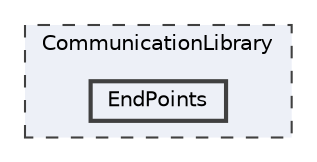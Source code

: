 digraph "CommunicationLibrary/EndPoints"
{
 // LATEX_PDF_SIZE
  bgcolor="transparent";
  edge [fontname=Helvetica,fontsize=10,labelfontname=Helvetica,labelfontsize=10];
  node [fontname=Helvetica,fontsize=10,shape=box,height=0.2,width=0.4];
  compound=true
  subgraph clusterdir_09bacaa5f41a1292cd7c9ca32099ac35 {
    graph [ bgcolor="#edf0f7", pencolor="grey25", label="CommunicationLibrary", fontname=Helvetica,fontsize=10 style="filled,dashed", URL="dir_09bacaa5f41a1292cd7c9ca32099ac35.html",tooltip=""]
  dir_25a5ee511c9a6a1279b4965259c6a26f [label="EndPoints", fillcolor="#edf0f7", color="grey25", style="filled,bold", URL="dir_25a5ee511c9a6a1279b4965259c6a26f.html",tooltip=""];
  }
}

